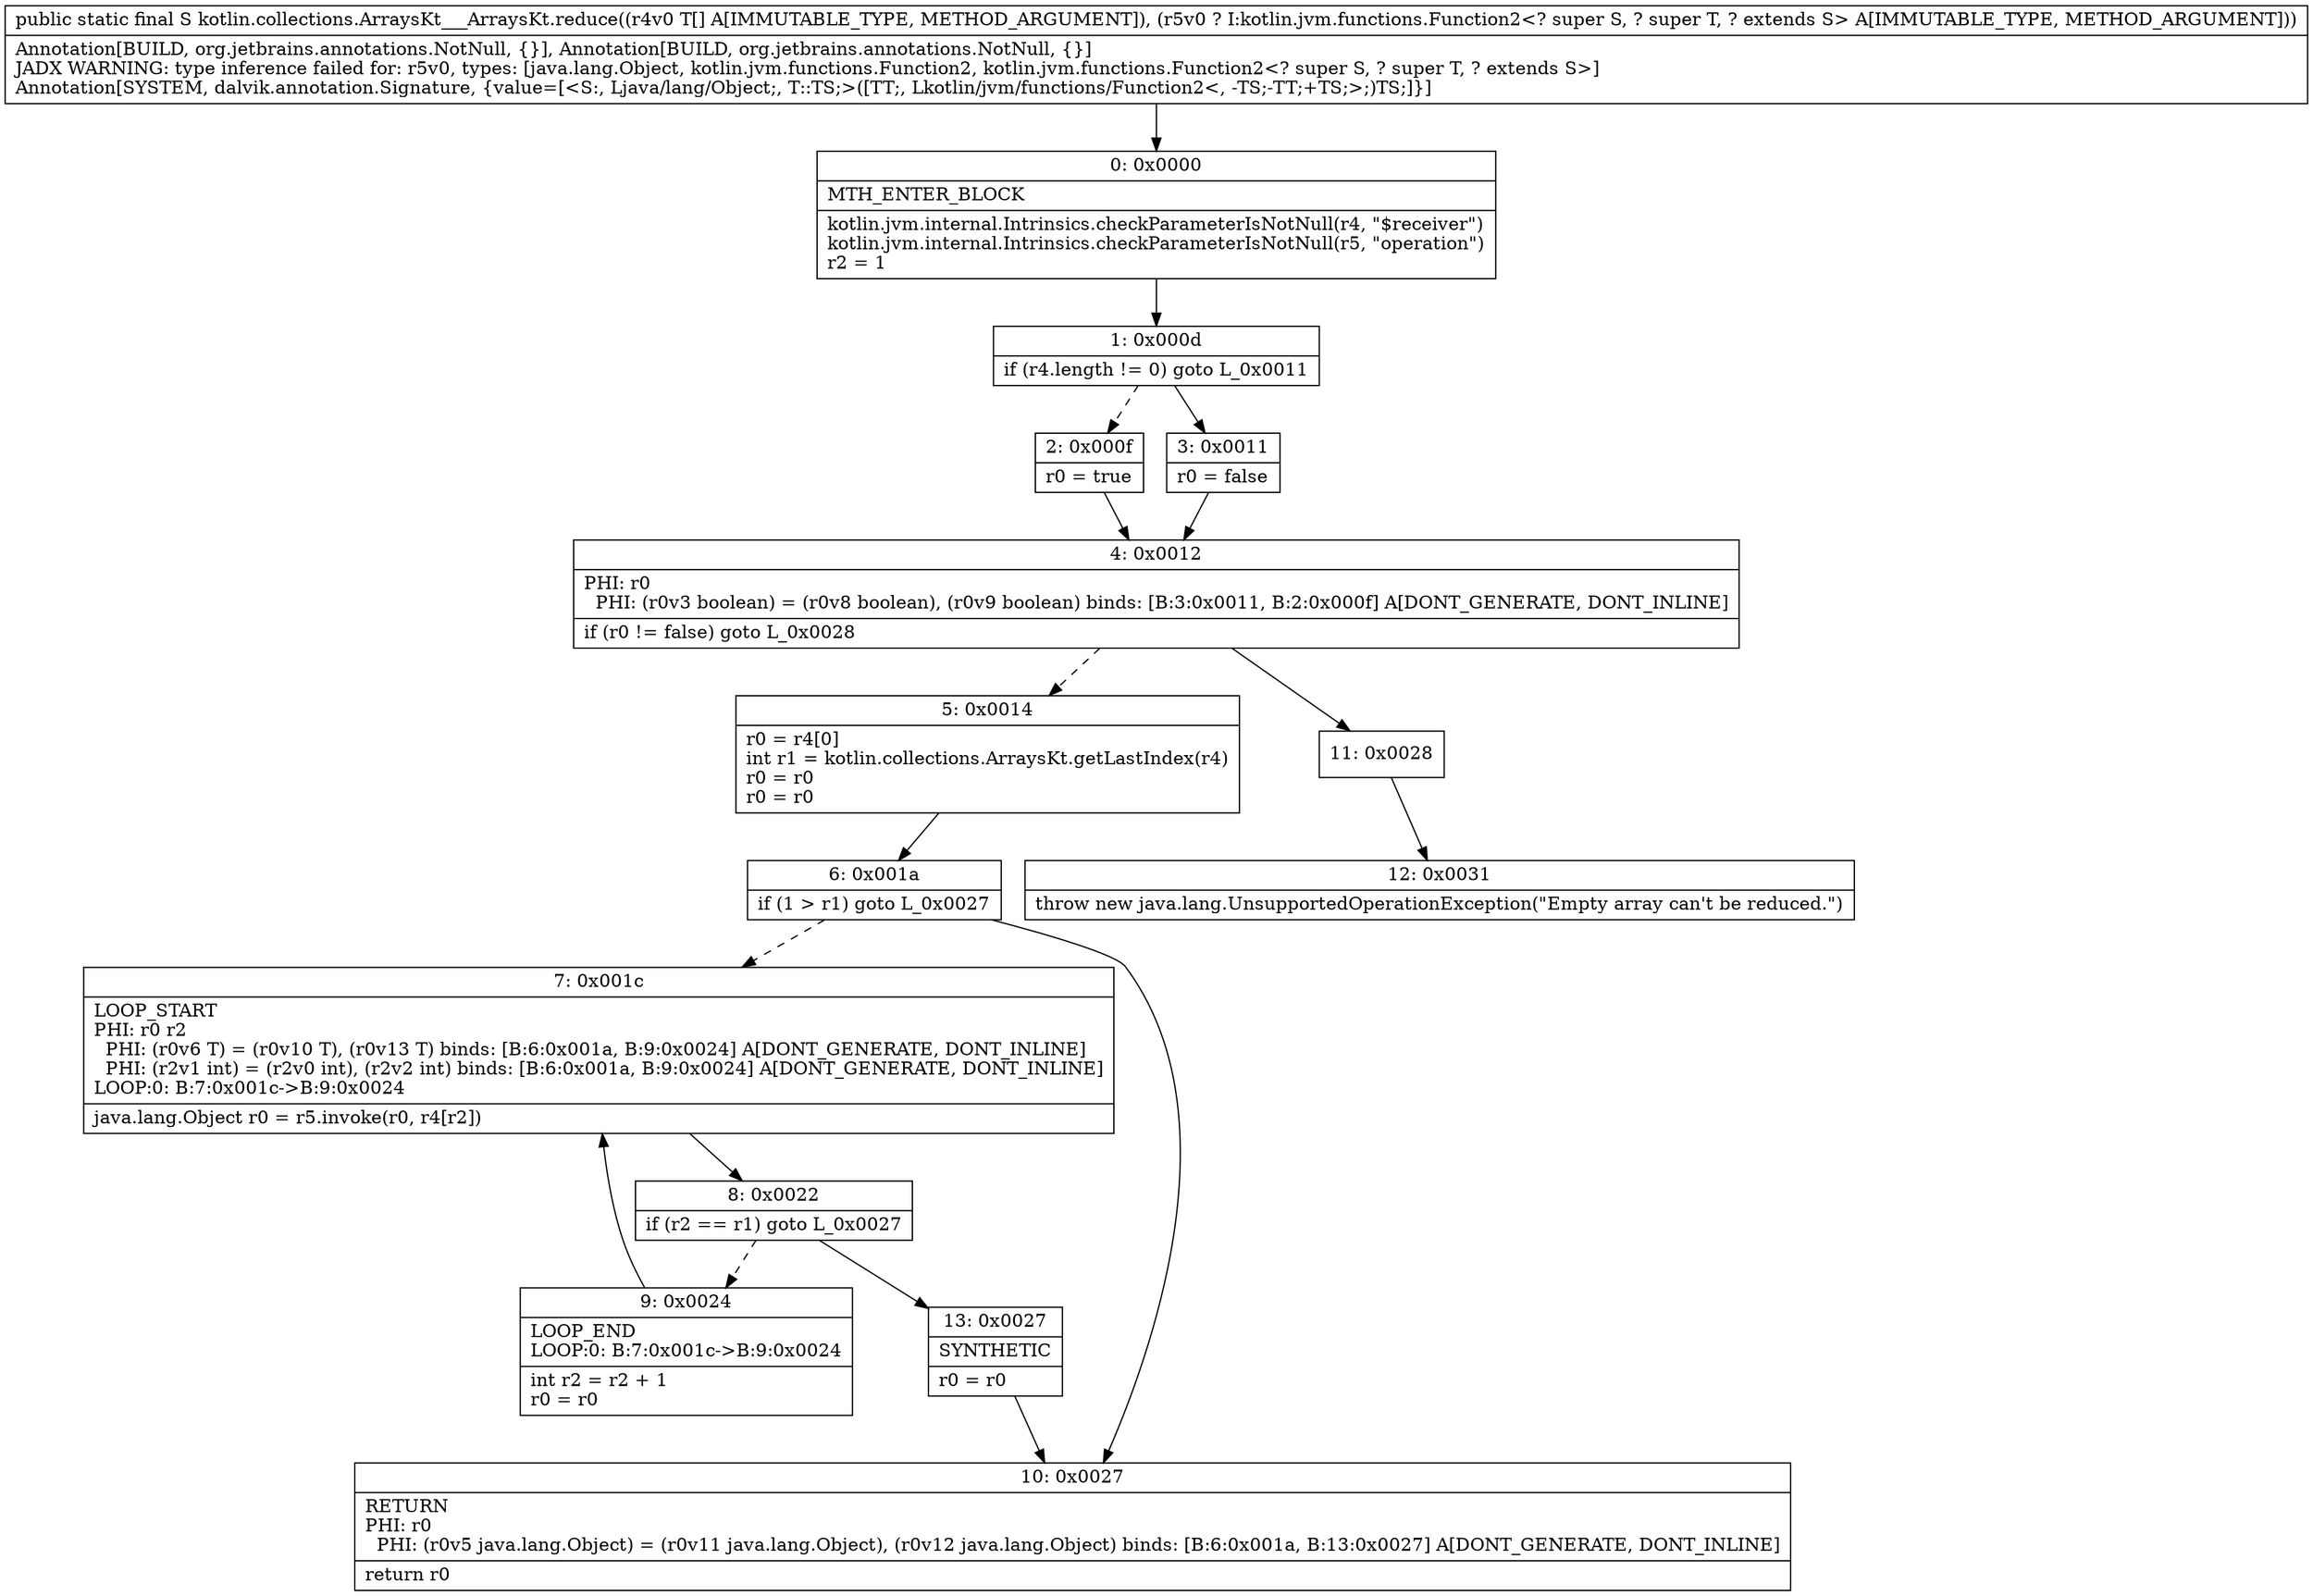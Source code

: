 digraph "CFG forkotlin.collections.ArraysKt___ArraysKt.reduce([Ljava\/lang\/Object;Lkotlin\/jvm\/functions\/Function2;)Ljava\/lang\/Object;" {
Node_0 [shape=record,label="{0\:\ 0x0000|MTH_ENTER_BLOCK\l|kotlin.jvm.internal.Intrinsics.checkParameterIsNotNull(r4, \"$receiver\")\lkotlin.jvm.internal.Intrinsics.checkParameterIsNotNull(r5, \"operation\")\lr2 = 1\l}"];
Node_1 [shape=record,label="{1\:\ 0x000d|if (r4.length != 0) goto L_0x0011\l}"];
Node_2 [shape=record,label="{2\:\ 0x000f|r0 = true\l}"];
Node_3 [shape=record,label="{3\:\ 0x0011|r0 = false\l}"];
Node_4 [shape=record,label="{4\:\ 0x0012|PHI: r0 \l  PHI: (r0v3 boolean) = (r0v8 boolean), (r0v9 boolean) binds: [B:3:0x0011, B:2:0x000f] A[DONT_GENERATE, DONT_INLINE]\l|if (r0 != false) goto L_0x0028\l}"];
Node_5 [shape=record,label="{5\:\ 0x0014|r0 = r4[0]\lint r1 = kotlin.collections.ArraysKt.getLastIndex(r4)\lr0 = r0\lr0 = r0\l}"];
Node_6 [shape=record,label="{6\:\ 0x001a|if (1 \> r1) goto L_0x0027\l}"];
Node_7 [shape=record,label="{7\:\ 0x001c|LOOP_START\lPHI: r0 r2 \l  PHI: (r0v6 T) = (r0v10 T), (r0v13 T) binds: [B:6:0x001a, B:9:0x0024] A[DONT_GENERATE, DONT_INLINE]\l  PHI: (r2v1 int) = (r2v0 int), (r2v2 int) binds: [B:6:0x001a, B:9:0x0024] A[DONT_GENERATE, DONT_INLINE]\lLOOP:0: B:7:0x001c\-\>B:9:0x0024\l|java.lang.Object r0 = r5.invoke(r0, r4[r2])\l}"];
Node_8 [shape=record,label="{8\:\ 0x0022|if (r2 == r1) goto L_0x0027\l}"];
Node_9 [shape=record,label="{9\:\ 0x0024|LOOP_END\lLOOP:0: B:7:0x001c\-\>B:9:0x0024\l|int r2 = r2 + 1\lr0 = r0\l}"];
Node_10 [shape=record,label="{10\:\ 0x0027|RETURN\lPHI: r0 \l  PHI: (r0v5 java.lang.Object) = (r0v11 java.lang.Object), (r0v12 java.lang.Object) binds: [B:6:0x001a, B:13:0x0027] A[DONT_GENERATE, DONT_INLINE]\l|return r0\l}"];
Node_11 [shape=record,label="{11\:\ 0x0028}"];
Node_12 [shape=record,label="{12\:\ 0x0031|throw new java.lang.UnsupportedOperationException(\"Empty array can't be reduced.\")\l}"];
Node_13 [shape=record,label="{13\:\ 0x0027|SYNTHETIC\l|r0 = r0\l}"];
MethodNode[shape=record,label="{public static final S kotlin.collections.ArraysKt___ArraysKt.reduce((r4v0 T[] A[IMMUTABLE_TYPE, METHOD_ARGUMENT]), (r5v0 ? I:kotlin.jvm.functions.Function2\<? super S, ? super T, ? extends S\> A[IMMUTABLE_TYPE, METHOD_ARGUMENT]))  | Annotation[BUILD, org.jetbrains.annotations.NotNull, \{\}], Annotation[BUILD, org.jetbrains.annotations.NotNull, \{\}]\lJADX WARNING: type inference failed for: r5v0, types: [java.lang.Object, kotlin.jvm.functions.Function2, kotlin.jvm.functions.Function2\<? super S, ? super T, ? extends S\>]\lAnnotation[SYSTEM, dalvik.annotation.Signature, \{value=[\<S:, Ljava\/lang\/Object;, T::TS;\>([TT;, Lkotlin\/jvm\/functions\/Function2\<, \-TS;\-TT;+TS;\>;)TS;]\}]\l}"];
MethodNode -> Node_0;
Node_0 -> Node_1;
Node_1 -> Node_2[style=dashed];
Node_1 -> Node_3;
Node_2 -> Node_4;
Node_3 -> Node_4;
Node_4 -> Node_5[style=dashed];
Node_4 -> Node_11;
Node_5 -> Node_6;
Node_6 -> Node_7[style=dashed];
Node_6 -> Node_10;
Node_7 -> Node_8;
Node_8 -> Node_9[style=dashed];
Node_8 -> Node_13;
Node_9 -> Node_7;
Node_11 -> Node_12;
Node_13 -> Node_10;
}

